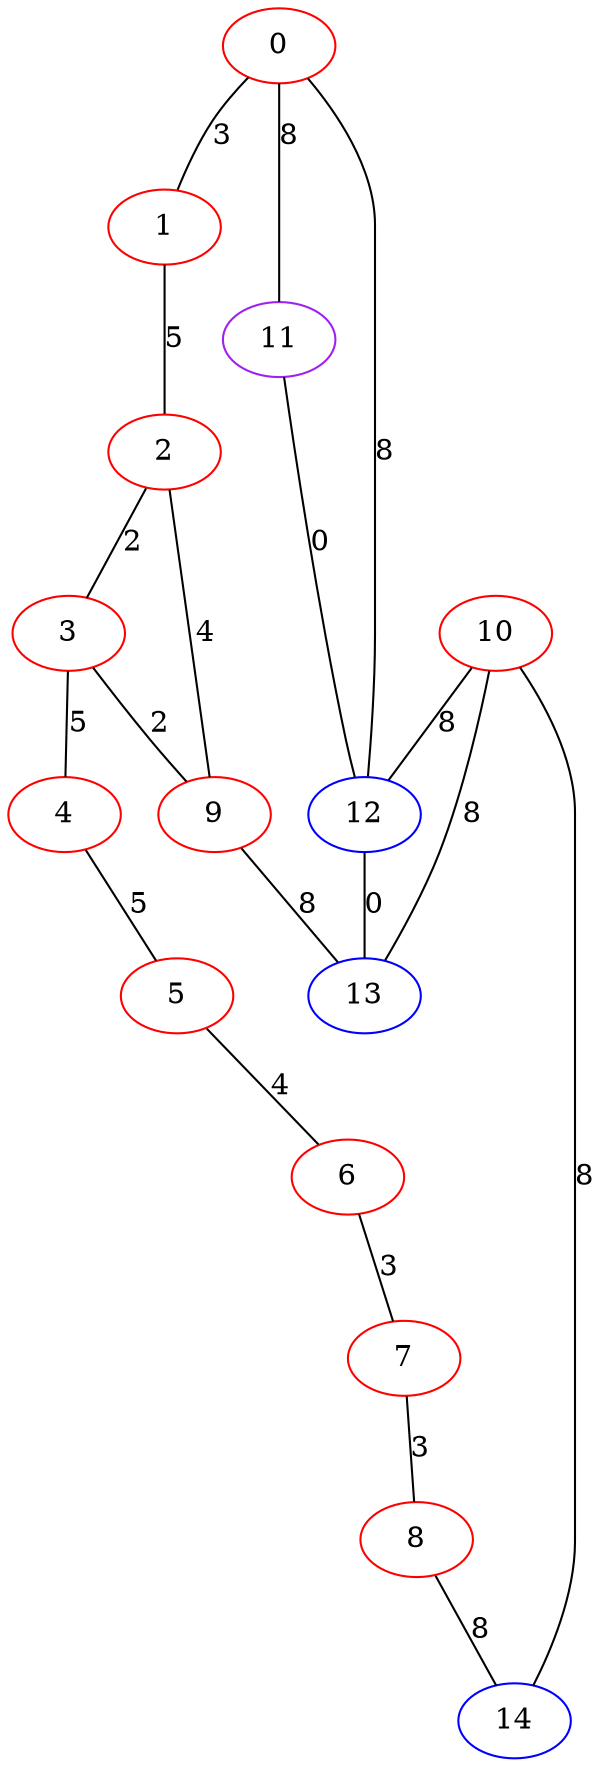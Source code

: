 graph "" {
0 [color=red, weight=1];
1 [color=red, weight=1];
2 [color=red, weight=1];
3 [color=red, weight=1];
4 [color=red, weight=1];
5 [color=red, weight=1];
6 [color=red, weight=1];
7 [color=red, weight=1];
8 [color=red, weight=1];
9 [color=red, weight=1];
10 [color=red, weight=1];
11 [color=purple, weight=4];
12 [color=blue, weight=3];
13 [color=blue, weight=3];
14 [color=blue, weight=3];
0 -- 1  [key=0, label=3];
0 -- 11  [key=0, label=8];
0 -- 12  [key=0, label=8];
1 -- 2  [key=0, label=5];
2 -- 9  [key=0, label=4];
2 -- 3  [key=0, label=2];
3 -- 9  [key=0, label=2];
3 -- 4  [key=0, label=5];
4 -- 5  [key=0, label=5];
5 -- 6  [key=0, label=4];
6 -- 7  [key=0, label=3];
7 -- 8  [key=0, label=3];
8 -- 14  [key=0, label=8];
9 -- 13  [key=0, label=8];
10 -- 12  [key=0, label=8];
10 -- 13  [key=0, label=8];
10 -- 14  [key=0, label=8];
11 -- 12  [key=0, label=0];
12 -- 13  [key=0, label=0];
}

